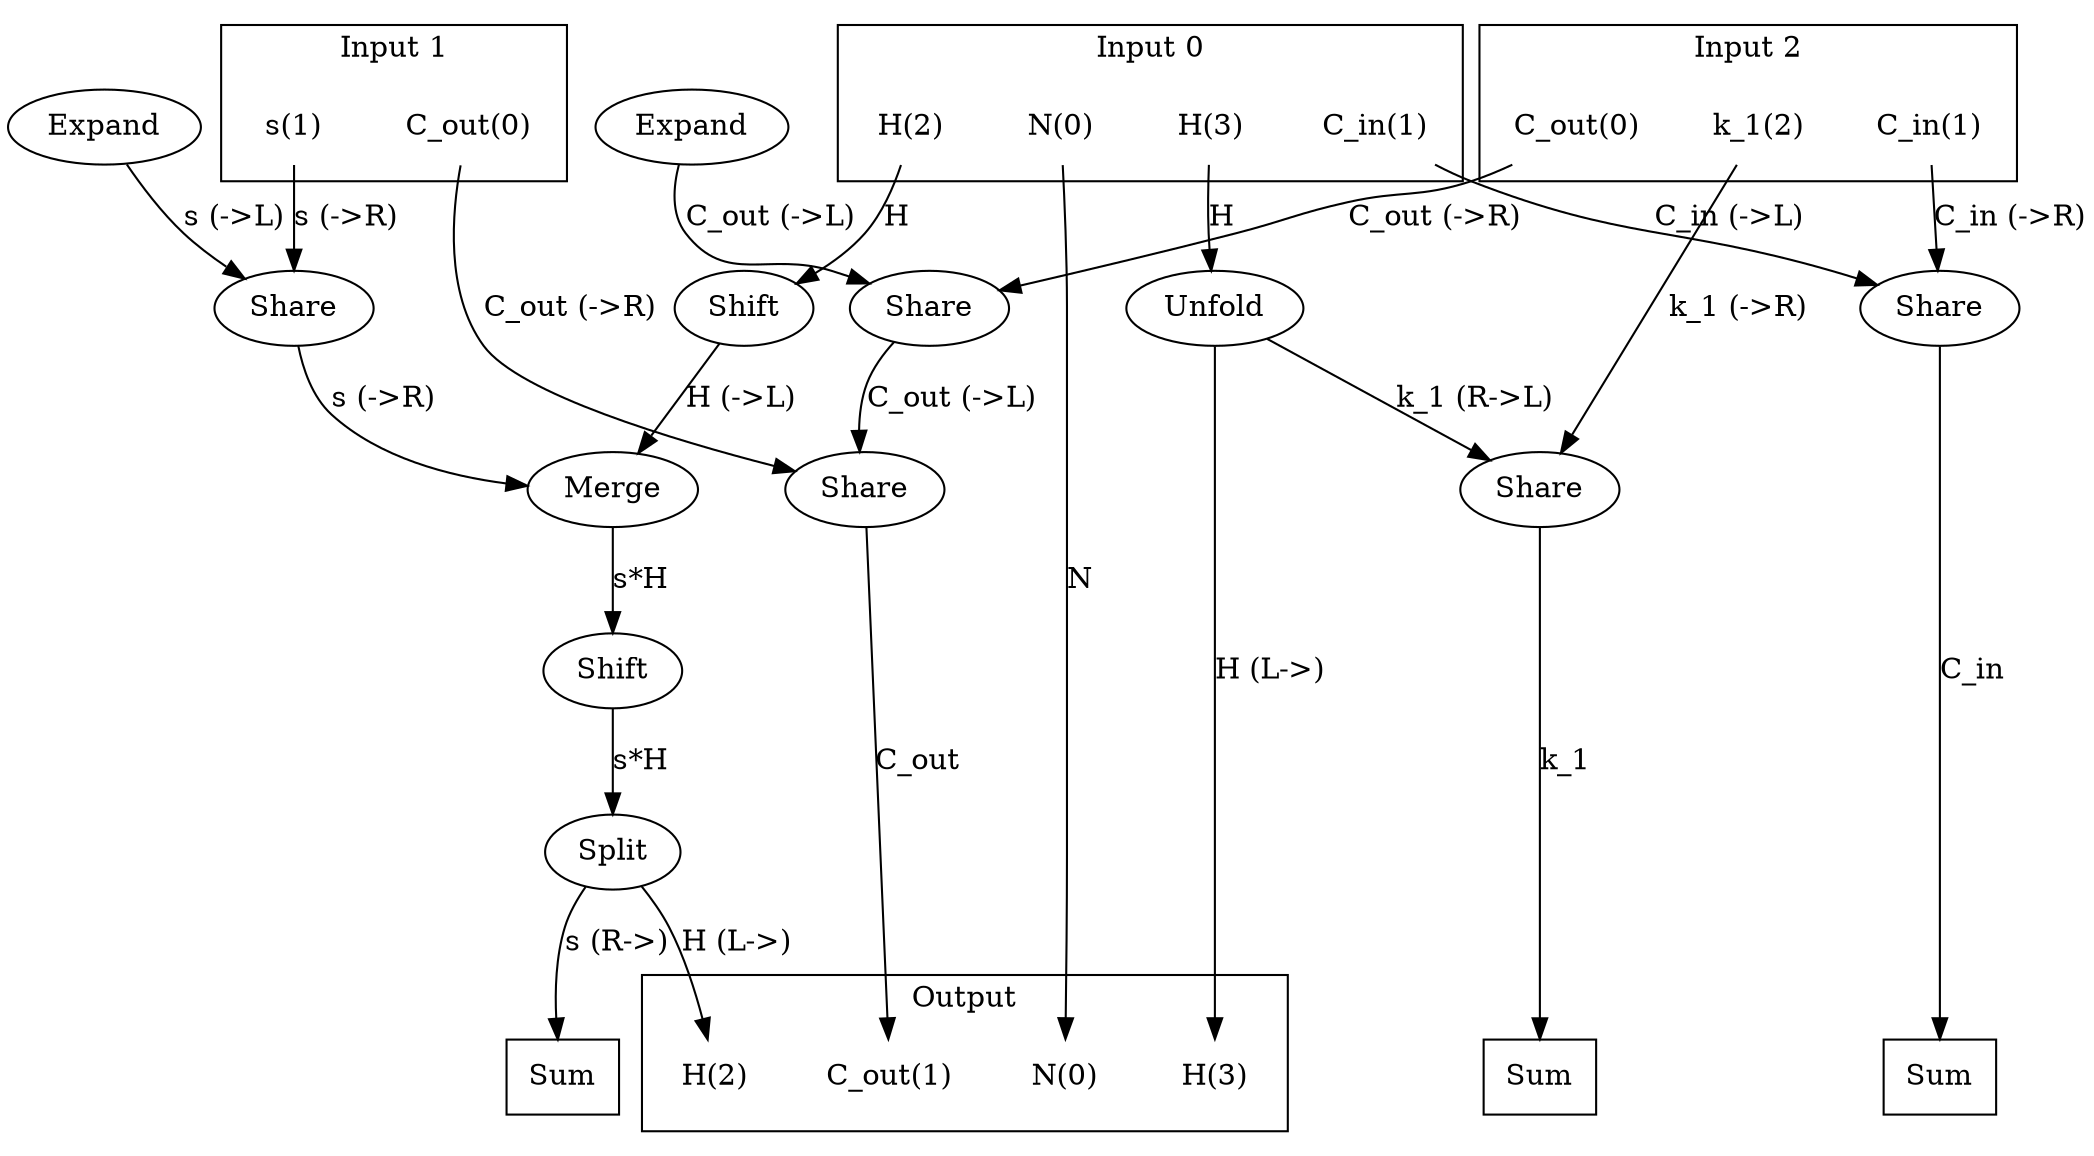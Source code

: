 digraph kernel_generated {
newrank = true;
op_0x5572e409cb00 [label="Share"];
op_0x5572e409cc90 [label="Share"];
op_0x5572e409cff8 [label="Expand"];
op_0x5572e409d078 [label="Expand"];
op_0x5572e409eba0 [label="Shift"];
op_0x5572e409ec00 [label="Shift"];
op_0x5572e409f2a0 [label="Split"];
op_0x5572e40a50b0 [label="Merge"];
op_0x5572e40cbfc0 [label="Share"];
op_0x5572e40cc010 [label="Share"];
op_0x5572e40cc060 [label="Share"];
op_0x5572e4119400 [label="Unfold"];
reduce_0x7f44f8004ce8 [label="Sum", shape=box];
reduce_0x7f44f8003a98 [label="Sum", shape=box];
reduce_0x7f44f8007948 [label="Sum", shape=box];
subgraph cluster_out {
label = "Output";
out_0 [label="N(0)", shape=none];
out_1 [label="C_out(1)", shape=none];
out_2 [label="H(2)", shape=none];
out_3 [label="H(3)", shape=none];
}
{ rank = same;
reduce_0x7f44f8004ce8;
reduce_0x7f44f8003a98;
reduce_0x7f44f8007948;
out_0;
out_1;
out_2;
out_3;
}
subgraph cluster_in_0 {
label = "Input 0";
in_0_0 [label="N(0)", shape=none];
in_0_1 [label="C_in(1)", shape=none];
in_0_2 [label="H(2)", shape=none];
in_0_3 [label="H(3)", shape=none];
}
subgraph cluster_in_1 {
label = "Input 1";
in_1_0 [label="C_out(0)", shape=none];
in_1_1 [label="s(1)", shape=none];
}
subgraph cluster_in_2 {
label = "Input 2";
in_2_0 [label="C_out(0)", shape=none];
in_2_1 [label="C_in(1)", shape=none];
in_2_2 [label="k_1(2)", shape=none];
}
{ rank = same;
in_0_0;
in_0_1;
in_0_2;
in_0_3;
in_1_0;
in_1_1;
in_2_0;
in_2_1;
in_2_2;
}
in_0_0 -> out_0 [label="N"];
in_0_1 -> op_0x5572e40cc010 [label="C_in (->L)"];
in_0_2 -> op_0x5572e409ec00 [label="H"];
in_0_3 -> op_0x5572e4119400 [label="H"];
in_1_0 -> op_0x5572e409cb00 [label="C_out (->R)"];
in_1_1 -> op_0x5572e409cc90 [label="s (->R)"];
in_2_0 -> op_0x5572e40cbfc0 [label="C_out (->R)"];
in_2_1 -> op_0x5572e40cc010 [label="C_in (->R)"];
in_2_2 -> op_0x5572e40cc060 [label="k_1 (->R)"];
op_0x5572e409cb00 -> out_1 [label="C_out"];
op_0x5572e409f2a0 -> out_2 [label="H (L->)"];
op_0x5572e4119400 -> out_3 [label="H (L->)"];
op_0x5572e40cbfc0 -> op_0x5572e409cb00 [label="C_out (->L)"];
op_0x5572e409cff8 -> op_0x5572e409cc90 [label="s (->L)"];
op_0x5572e40a50b0 -> op_0x5572e409eba0 [label="s*H"];
op_0x5572e409eba0 -> op_0x5572e409f2a0 [label="s*H"];
op_0x5572e409ec00 -> op_0x5572e40a50b0 [label="H (->L)"];
op_0x5572e409cc90 -> op_0x5572e40a50b0 [label="s (->R)"];
op_0x5572e409d078 -> op_0x5572e40cbfc0 [label="C_out (->L)"];
op_0x5572e4119400 -> op_0x5572e40cc060 [label="k_1 (R->L)"];
op_0x5572e40cc060 -> reduce_0x7f44f8003a98 [label="k_1"];
op_0x5572e409f2a0 -> reduce_0x7f44f8004ce8 [label="s (R->)"];
op_0x5572e40cc010 -> reduce_0x7f44f8007948 [label="C_in"];
}
